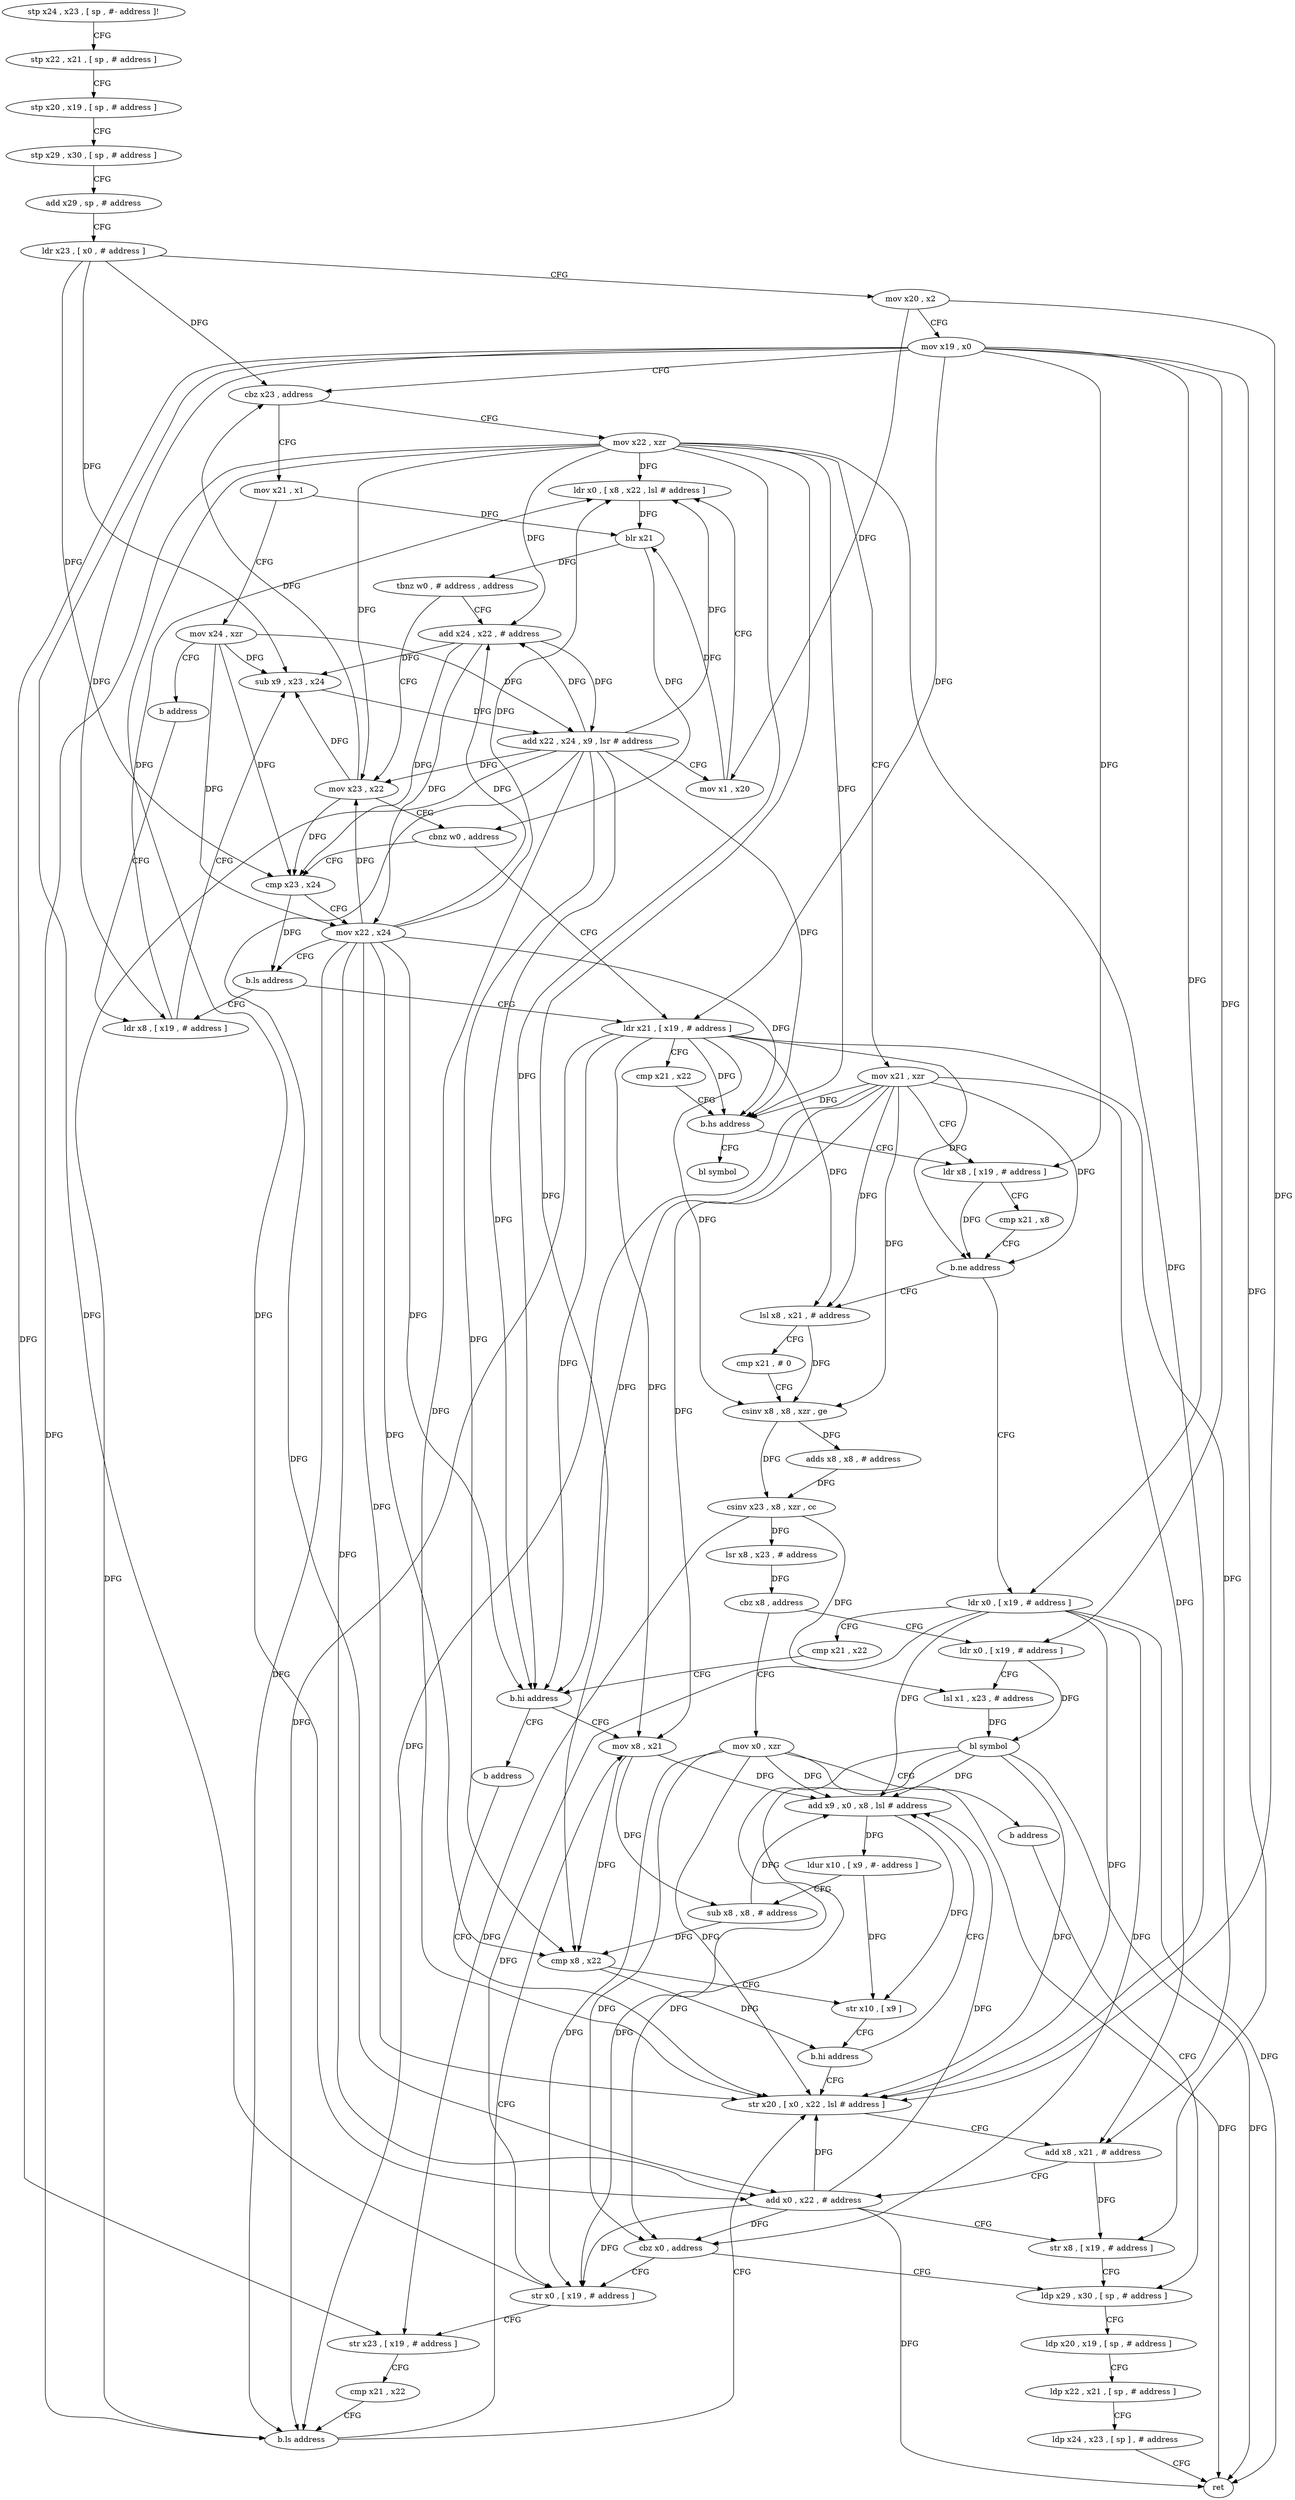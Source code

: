 digraph "func" {
"148248" [label = "stp x24 , x23 , [ sp , #- address ]!" ]
"148252" [label = "stp x22 , x21 , [ sp , # address ]" ]
"148256" [label = "stp x20 , x19 , [ sp , # address ]" ]
"148260" [label = "stp x29 , x30 , [ sp , # address ]" ]
"148264" [label = "add x29 , sp , # address" ]
"148268" [label = "ldr x23 , [ x0 , # address ]" ]
"148272" [label = "mov x20 , x2" ]
"148276" [label = "mov x19 , x0" ]
"148280" [label = "cbz x23 , address" ]
"148364" [label = "mov x22 , xzr" ]
"148284" [label = "mov x21 , x1" ]
"148368" [label = "mov x21 , xzr" ]
"148372" [label = "ldr x8 , [ x19 , # address ]" ]
"148288" [label = "mov x24 , xzr" ]
"148292" [label = "b address" ]
"148312" [label = "ldr x8 , [ x19 , # address ]" ]
"148420" [label = "ldr x0 , [ x19 , # address ]" ]
"148424" [label = "cmp x21 , x22" ]
"148428" [label = "b.hi address" ]
"148468" [label = "mov x8 , x21" ]
"148432" [label = "b address" ]
"148384" [label = "lsl x8 , x21 , # address" ]
"148388" [label = "cmp x21 , # 0" ]
"148392" [label = "csinv x8 , x8 , xzr , ge" ]
"148396" [label = "adds x8 , x8 , # address" ]
"148400" [label = "csinv x23 , x8 , xzr , cc" ]
"148404" [label = "lsr x8 , x23 , # address" ]
"148408" [label = "cbz x8 , address" ]
"148436" [label = "ldr x0 , [ x19 , # address ]" ]
"148412" [label = "mov x0 , xzr" ]
"148316" [label = "sub x9 , x23 , x24" ]
"148320" [label = "add x22 , x24 , x9 , lsr # address" ]
"148324" [label = "mov x1 , x20" ]
"148328" [label = "ldr x0 , [ x8 , x22 , lsl # address ]" ]
"148332" [label = "blr x21" ]
"148336" [label = "tbnz w0 , # address , address" ]
"148296" [label = "add x24 , x22 , # address" ]
"148340" [label = "mov x23 , x22" ]
"148472" [label = "add x9 , x0 , x8 , lsl # address" ]
"148496" [label = "str x20 , [ x0 , x22 , lsl # address ]" ]
"148440" [label = "lsl x1 , x23 , # address" ]
"148444" [label = "bl symbol" ]
"148448" [label = "cbz x0 , address" ]
"148512" [label = "ldp x29 , x30 , [ sp , # address ]" ]
"148452" [label = "str x0 , [ x19 , # address ]" ]
"148416" [label = "b address" ]
"148300" [label = "cmp x23 , x24" ]
"148344" [label = "cbnz w0 , address" ]
"148348" [label = "ldr x21 , [ x19 , # address ]" ]
"148476" [label = "ldur x10 , [ x9 , #- address ]" ]
"148480" [label = "sub x8 , x8 , # address" ]
"148484" [label = "cmp x8 , x22" ]
"148488" [label = "str x10 , [ x9 ]" ]
"148492" [label = "b.hi address" ]
"148500" [label = "add x8 , x21 , # address" ]
"148504" [label = "add x0 , x22 , # address" ]
"148508" [label = "str x8 , [ x19 , # address ]" ]
"148516" [label = "ldp x20 , x19 , [ sp , # address ]" ]
"148520" [label = "ldp x22 , x21 , [ sp , # address ]" ]
"148524" [label = "ldp x24 , x23 , [ sp ] , # address" ]
"148528" [label = "ret" ]
"148456" [label = "str x23 , [ x19 , # address ]" ]
"148460" [label = "cmp x21 , x22" ]
"148464" [label = "b.ls address" ]
"148352" [label = "cmp x21 , x22" ]
"148356" [label = "b.hs address" ]
"148360" [label = "bl symbol" ]
"148304" [label = "mov x22 , x24" ]
"148308" [label = "b.ls address" ]
"148376" [label = "cmp x21 , x8" ]
"148380" [label = "b.ne address" ]
"148248" -> "148252" [ label = "CFG" ]
"148252" -> "148256" [ label = "CFG" ]
"148256" -> "148260" [ label = "CFG" ]
"148260" -> "148264" [ label = "CFG" ]
"148264" -> "148268" [ label = "CFG" ]
"148268" -> "148272" [ label = "CFG" ]
"148268" -> "148280" [ label = "DFG" ]
"148268" -> "148316" [ label = "DFG" ]
"148268" -> "148300" [ label = "DFG" ]
"148272" -> "148276" [ label = "CFG" ]
"148272" -> "148324" [ label = "DFG" ]
"148272" -> "148496" [ label = "DFG" ]
"148276" -> "148280" [ label = "CFG" ]
"148276" -> "148372" [ label = "DFG" ]
"148276" -> "148312" [ label = "DFG" ]
"148276" -> "148420" [ label = "DFG" ]
"148276" -> "148348" [ label = "DFG" ]
"148276" -> "148508" [ label = "DFG" ]
"148276" -> "148436" [ label = "DFG" ]
"148276" -> "148452" [ label = "DFG" ]
"148276" -> "148456" [ label = "DFG" ]
"148280" -> "148364" [ label = "CFG" ]
"148280" -> "148284" [ label = "CFG" ]
"148364" -> "148368" [ label = "CFG" ]
"148364" -> "148328" [ label = "DFG" ]
"148364" -> "148428" [ label = "DFG" ]
"148364" -> "148296" [ label = "DFG" ]
"148364" -> "148340" [ label = "DFG" ]
"148364" -> "148356" [ label = "DFG" ]
"148364" -> "148484" [ label = "DFG" ]
"148364" -> "148496" [ label = "DFG" ]
"148364" -> "148504" [ label = "DFG" ]
"148364" -> "148464" [ label = "DFG" ]
"148284" -> "148288" [ label = "CFG" ]
"148284" -> "148332" [ label = "DFG" ]
"148368" -> "148372" [ label = "CFG" ]
"148368" -> "148380" [ label = "DFG" ]
"148368" -> "148428" [ label = "DFG" ]
"148368" -> "148384" [ label = "DFG" ]
"148368" -> "148392" [ label = "DFG" ]
"148368" -> "148468" [ label = "DFG" ]
"148368" -> "148356" [ label = "DFG" ]
"148368" -> "148500" [ label = "DFG" ]
"148368" -> "148464" [ label = "DFG" ]
"148372" -> "148376" [ label = "CFG" ]
"148372" -> "148380" [ label = "DFG" ]
"148288" -> "148292" [ label = "CFG" ]
"148288" -> "148316" [ label = "DFG" ]
"148288" -> "148320" [ label = "DFG" ]
"148288" -> "148300" [ label = "DFG" ]
"148288" -> "148304" [ label = "DFG" ]
"148292" -> "148312" [ label = "CFG" ]
"148312" -> "148316" [ label = "CFG" ]
"148312" -> "148328" [ label = "DFG" ]
"148420" -> "148424" [ label = "CFG" ]
"148420" -> "148472" [ label = "DFG" ]
"148420" -> "148496" [ label = "DFG" ]
"148420" -> "148528" [ label = "DFG" ]
"148420" -> "148448" [ label = "DFG" ]
"148420" -> "148452" [ label = "DFG" ]
"148424" -> "148428" [ label = "CFG" ]
"148428" -> "148468" [ label = "CFG" ]
"148428" -> "148432" [ label = "CFG" ]
"148468" -> "148472" [ label = "DFG" ]
"148468" -> "148480" [ label = "DFG" ]
"148468" -> "148484" [ label = "DFG" ]
"148432" -> "148496" [ label = "CFG" ]
"148384" -> "148388" [ label = "CFG" ]
"148384" -> "148392" [ label = "DFG" ]
"148388" -> "148392" [ label = "CFG" ]
"148392" -> "148396" [ label = "DFG" ]
"148392" -> "148400" [ label = "DFG" ]
"148396" -> "148400" [ label = "DFG" ]
"148400" -> "148404" [ label = "DFG" ]
"148400" -> "148440" [ label = "DFG" ]
"148400" -> "148456" [ label = "DFG" ]
"148404" -> "148408" [ label = "DFG" ]
"148408" -> "148436" [ label = "CFG" ]
"148408" -> "148412" [ label = "CFG" ]
"148436" -> "148440" [ label = "CFG" ]
"148436" -> "148444" [ label = "DFG" ]
"148412" -> "148416" [ label = "CFG" ]
"148412" -> "148448" [ label = "DFG" ]
"148412" -> "148472" [ label = "DFG" ]
"148412" -> "148496" [ label = "DFG" ]
"148412" -> "148528" [ label = "DFG" ]
"148412" -> "148452" [ label = "DFG" ]
"148316" -> "148320" [ label = "DFG" ]
"148320" -> "148324" [ label = "CFG" ]
"148320" -> "148328" [ label = "DFG" ]
"148320" -> "148428" [ label = "DFG" ]
"148320" -> "148296" [ label = "DFG" ]
"148320" -> "148340" [ label = "DFG" ]
"148320" -> "148356" [ label = "DFG" ]
"148320" -> "148484" [ label = "DFG" ]
"148320" -> "148496" [ label = "DFG" ]
"148320" -> "148504" [ label = "DFG" ]
"148320" -> "148464" [ label = "DFG" ]
"148324" -> "148328" [ label = "CFG" ]
"148324" -> "148332" [ label = "DFG" ]
"148328" -> "148332" [ label = "DFG" ]
"148332" -> "148336" [ label = "DFG" ]
"148332" -> "148344" [ label = "DFG" ]
"148336" -> "148296" [ label = "CFG" ]
"148336" -> "148340" [ label = "CFG" ]
"148296" -> "148300" [ label = "DFG" ]
"148296" -> "148316" [ label = "DFG" ]
"148296" -> "148320" [ label = "DFG" ]
"148296" -> "148304" [ label = "DFG" ]
"148340" -> "148344" [ label = "CFG" ]
"148340" -> "148280" [ label = "DFG" ]
"148340" -> "148316" [ label = "DFG" ]
"148340" -> "148300" [ label = "DFG" ]
"148472" -> "148476" [ label = "DFG" ]
"148472" -> "148488" [ label = "DFG" ]
"148496" -> "148500" [ label = "CFG" ]
"148440" -> "148444" [ label = "DFG" ]
"148444" -> "148448" [ label = "DFG" ]
"148444" -> "148472" [ label = "DFG" ]
"148444" -> "148496" [ label = "DFG" ]
"148444" -> "148528" [ label = "DFG" ]
"148444" -> "148452" [ label = "DFG" ]
"148448" -> "148512" [ label = "CFG" ]
"148448" -> "148452" [ label = "CFG" ]
"148512" -> "148516" [ label = "CFG" ]
"148452" -> "148456" [ label = "CFG" ]
"148416" -> "148512" [ label = "CFG" ]
"148300" -> "148304" [ label = "CFG" ]
"148300" -> "148308" [ label = "DFG" ]
"148344" -> "148300" [ label = "CFG" ]
"148344" -> "148348" [ label = "CFG" ]
"148348" -> "148352" [ label = "CFG" ]
"148348" -> "148384" [ label = "DFG" ]
"148348" -> "148392" [ label = "DFG" ]
"148348" -> "148468" [ label = "DFG" ]
"148348" -> "148380" [ label = "DFG" ]
"148348" -> "148428" [ label = "DFG" ]
"148348" -> "148356" [ label = "DFG" ]
"148348" -> "148500" [ label = "DFG" ]
"148348" -> "148464" [ label = "DFG" ]
"148476" -> "148480" [ label = "CFG" ]
"148476" -> "148488" [ label = "DFG" ]
"148480" -> "148484" [ label = "DFG" ]
"148480" -> "148472" [ label = "DFG" ]
"148484" -> "148488" [ label = "CFG" ]
"148484" -> "148492" [ label = "DFG" ]
"148488" -> "148492" [ label = "CFG" ]
"148492" -> "148472" [ label = "CFG" ]
"148492" -> "148496" [ label = "CFG" ]
"148500" -> "148504" [ label = "CFG" ]
"148500" -> "148508" [ label = "DFG" ]
"148504" -> "148508" [ label = "CFG" ]
"148504" -> "148472" [ label = "DFG" ]
"148504" -> "148496" [ label = "DFG" ]
"148504" -> "148528" [ label = "DFG" ]
"148504" -> "148448" [ label = "DFG" ]
"148504" -> "148452" [ label = "DFG" ]
"148508" -> "148512" [ label = "CFG" ]
"148516" -> "148520" [ label = "CFG" ]
"148520" -> "148524" [ label = "CFG" ]
"148524" -> "148528" [ label = "CFG" ]
"148456" -> "148460" [ label = "CFG" ]
"148460" -> "148464" [ label = "CFG" ]
"148464" -> "148496" [ label = "CFG" ]
"148464" -> "148468" [ label = "CFG" ]
"148352" -> "148356" [ label = "CFG" ]
"148356" -> "148372" [ label = "CFG" ]
"148356" -> "148360" [ label = "CFG" ]
"148304" -> "148308" [ label = "CFG" ]
"148304" -> "148328" [ label = "DFG" ]
"148304" -> "148428" [ label = "DFG" ]
"148304" -> "148296" [ label = "DFG" ]
"148304" -> "148340" [ label = "DFG" ]
"148304" -> "148356" [ label = "DFG" ]
"148304" -> "148484" [ label = "DFG" ]
"148304" -> "148496" [ label = "DFG" ]
"148304" -> "148504" [ label = "DFG" ]
"148304" -> "148464" [ label = "DFG" ]
"148308" -> "148348" [ label = "CFG" ]
"148308" -> "148312" [ label = "CFG" ]
"148376" -> "148380" [ label = "CFG" ]
"148380" -> "148420" [ label = "CFG" ]
"148380" -> "148384" [ label = "CFG" ]
}
